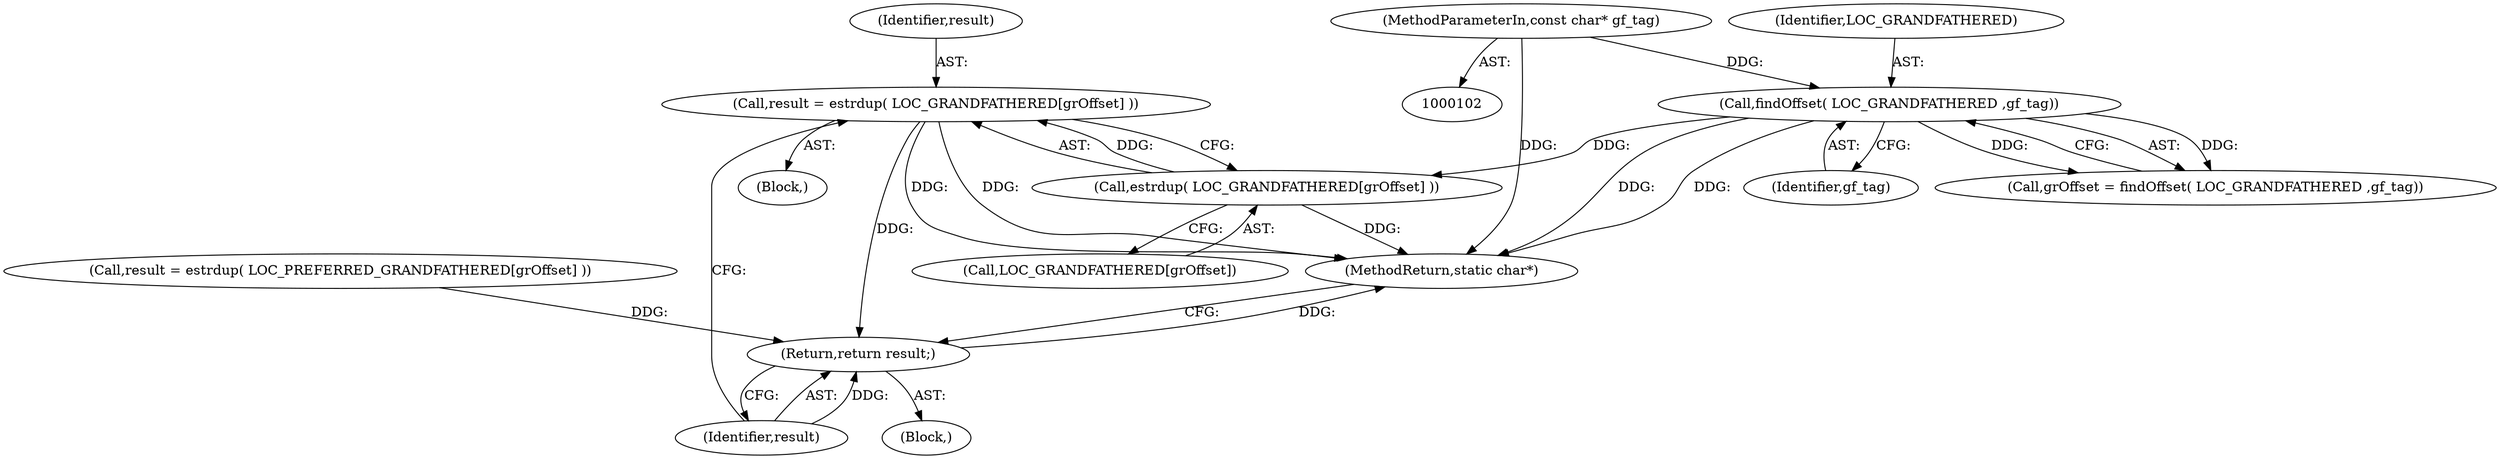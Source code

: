 digraph "0_php-src_97eff7eb57fc2320c267a949cffd622c38712484?w=1_18@API" {
"1000138" [label="(Call,result = estrdup( LOC_GRANDFATHERED[grOffset] ))"];
"1000140" [label="(Call,estrdup( LOC_GRANDFATHERED[grOffset] ))"];
"1000115" [label="(Call,findOffset( LOC_GRANDFATHERED ,gf_tag))"];
"1000103" [label="(MethodParameterIn,const char* gf_tag)"];
"1000144" [label="(Return,return result;)"];
"1000145" [label="(Identifier,result)"];
"1000139" [label="(Identifier,result)"];
"1000116" [label="(Identifier,LOC_GRANDFATHERED)"];
"1000103" [label="(MethodParameterIn,const char* gf_tag)"];
"1000137" [label="(Block,)"];
"1000130" [label="(Call,result = estrdup( LOC_PREFERRED_GRANDFATHERED[grOffset] ))"];
"1000104" [label="(Block,)"];
"1000138" [label="(Call,result = estrdup( LOC_GRANDFATHERED[grOffset] ))"];
"1000146" [label="(MethodReturn,static char*)"];
"1000144" [label="(Return,return result;)"];
"1000115" [label="(Call,findOffset( LOC_GRANDFATHERED ,gf_tag))"];
"1000113" [label="(Call,grOffset = findOffset( LOC_GRANDFATHERED ,gf_tag))"];
"1000140" [label="(Call,estrdup( LOC_GRANDFATHERED[grOffset] ))"];
"1000117" [label="(Identifier,gf_tag)"];
"1000141" [label="(Call,LOC_GRANDFATHERED[grOffset])"];
"1000138" -> "1000137"  [label="AST: "];
"1000138" -> "1000140"  [label="CFG: "];
"1000139" -> "1000138"  [label="AST: "];
"1000140" -> "1000138"  [label="AST: "];
"1000145" -> "1000138"  [label="CFG: "];
"1000138" -> "1000146"  [label="DDG: "];
"1000138" -> "1000146"  [label="DDG: "];
"1000140" -> "1000138"  [label="DDG: "];
"1000138" -> "1000144"  [label="DDG: "];
"1000140" -> "1000141"  [label="CFG: "];
"1000141" -> "1000140"  [label="AST: "];
"1000140" -> "1000146"  [label="DDG: "];
"1000115" -> "1000140"  [label="DDG: "];
"1000115" -> "1000113"  [label="AST: "];
"1000115" -> "1000117"  [label="CFG: "];
"1000116" -> "1000115"  [label="AST: "];
"1000117" -> "1000115"  [label="AST: "];
"1000113" -> "1000115"  [label="CFG: "];
"1000115" -> "1000146"  [label="DDG: "];
"1000115" -> "1000146"  [label="DDG: "];
"1000115" -> "1000113"  [label="DDG: "];
"1000115" -> "1000113"  [label="DDG: "];
"1000103" -> "1000115"  [label="DDG: "];
"1000103" -> "1000102"  [label="AST: "];
"1000103" -> "1000146"  [label="DDG: "];
"1000144" -> "1000104"  [label="AST: "];
"1000144" -> "1000145"  [label="CFG: "];
"1000145" -> "1000144"  [label="AST: "];
"1000146" -> "1000144"  [label="CFG: "];
"1000144" -> "1000146"  [label="DDG: "];
"1000145" -> "1000144"  [label="DDG: "];
"1000130" -> "1000144"  [label="DDG: "];
}
